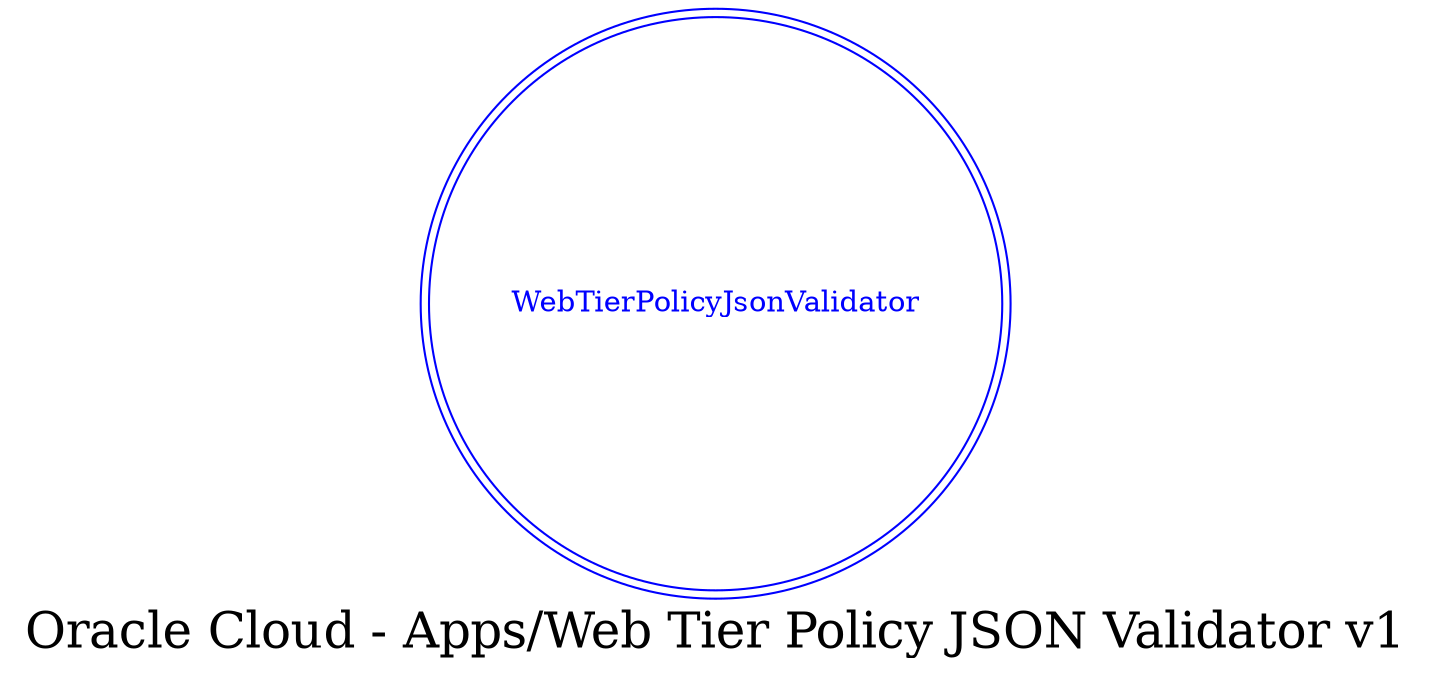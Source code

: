 digraph LexiconGraph {
graph[label="Oracle Cloud - Apps/Web Tier Policy JSON Validator v1", fontsize=24]
splines=true
"WebTierPolicyJsonValidator" [color=blue, fontcolor=blue, shape=doublecircle]
}
